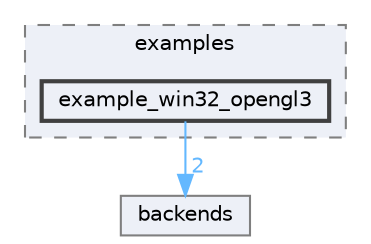 digraph "runtime/imgui/examples/example_win32_opengl3"
{
 // LATEX_PDF_SIZE
  bgcolor="transparent";
  edge [fontname=Helvetica,fontsize=10,labelfontname=Helvetica,labelfontsize=10];
  node [fontname=Helvetica,fontsize=10,shape=box,height=0.2,width=0.4];
  compound=true
  subgraph clusterdir_ab944393f9802f1f645e8d187873bf1b {
    graph [ bgcolor="#edf0f7", pencolor="grey50", label="examples", fontname=Helvetica,fontsize=10 style="filled,dashed", URL="dir_ab944393f9802f1f645e8d187873bf1b.html",tooltip=""]
  dir_5d12e6a27322edc525e88bdcf4a9558f [label="example_win32_opengl3", fillcolor="#edf0f7", color="grey25", style="filled,bold", URL="dir_5d12e6a27322edc525e88bdcf4a9558f.html",tooltip=""];
  }
  dir_248c6eab834282c3fd2db1e6009aeb27 [label="backends", fillcolor="#edf0f7", color="grey50", style="filled", URL="dir_248c6eab834282c3fd2db1e6009aeb27.html",tooltip=""];
  dir_5d12e6a27322edc525e88bdcf4a9558f->dir_248c6eab834282c3fd2db1e6009aeb27 [headlabel="2", labeldistance=1.5 headhref="dir_000066_000007.html" href="dir_000066_000007.html" color="steelblue1" fontcolor="steelblue1"];
}
